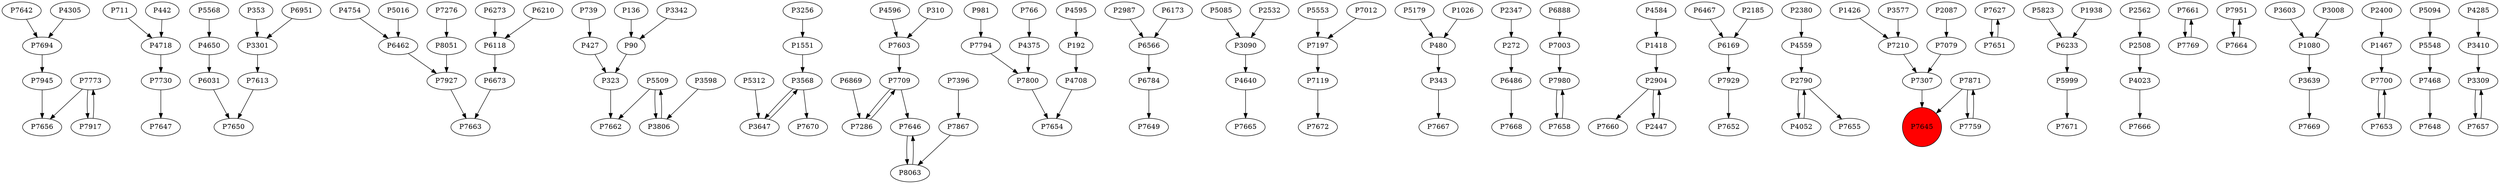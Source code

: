 digraph {
	P7642 -> P7694
	P7730 -> P7647
	P7773 -> P7656
	P7613 -> P7650
	P5016 -> P6462
	P90 -> P323
	P3568 -> P3647
	P4596 -> P7603
	P192 -> P4708
	P7927 -> P7663
	P6566 -> P6784
	P8051 -> P7927
	P5509 -> P7662
	P7773 -> P7917
	P5085 -> P3090
	P7119 -> P7672
	P5553 -> P7197
	P343 -> P7667
	P272 -> P6486
	P5568 -> P4650
	P7003 -> P7980
	P2904 -> P7660
	P5179 -> P480
	P6673 -> P7663
	P6169 -> P7929
	P2904 -> P2447
	P1418 -> P2904
	P4559 -> P2790
	P310 -> P7603
	P4708 -> P7654
	P7794 -> P7800
	P5509 -> P3806
	P7871 -> P7645
	P766 -> P4375
	P7627 -> P7651
	P3568 -> P7670
	P4718 -> P7730
	P4640 -> P7665
	P1026 -> P480
	P7651 -> P7627
	P7197 -> P7119
	P6233 -> P5999
	P7929 -> P7652
	P3301 -> P7613
	P6210 -> P6118
	P5823 -> P6233
	P2987 -> P6566
	P6467 -> P6169
	P2185 -> P6169
	P2532 -> P3090
	P1426 -> P7210
	P4023 -> P7666
	P3256 -> P1551
	P427 -> P323
	P3090 -> P4640
	P7661 -> P7769
	P4754 -> P6462
	P6118 -> P6673
	P7012 -> P7197
	P1938 -> P6233
	P7871 -> P7759
	P6486 -> P7668
	P739 -> P427
	P4650 -> P6031
	P480 -> P343
	P2447 -> P2904
	P7951 -> P7664
	P7664 -> P7951
	P7079 -> P7307
	P7286 -> P7709
	P7945 -> P7656
	P3603 -> P1080
	P4595 -> P192
	P1551 -> P3568
	P5312 -> P3647
	P3598 -> P3806
	P4584 -> P1418
	P3577 -> P7210
	P2347 -> P272
	P1467 -> P7700
	P7694 -> P7945
	P6869 -> P7286
	P353 -> P3301
	P6273 -> P6118
	P711 -> P4718
	P136 -> P90
	P7917 -> P7773
	P5094 -> P5548
	P6462 -> P7927
	P7646 -> P8063
	P2790 -> P4052
	P8063 -> P7646
	P3639 -> P7669
	P7658 -> P7980
	P6951 -> P3301
	P6173 -> P6566
	P3410 -> P3309
	P7468 -> P7648
	P5548 -> P7468
	P7210 -> P7307
	P3806 -> P5509
	P3008 -> P1080
	P7396 -> P7867
	P7800 -> P7654
	P4375 -> P7800
	P7603 -> P7709
	P2380 -> P4559
	P442 -> P4718
	P4305 -> P7694
	P2400 -> P1467
	P3342 -> P90
	P7276 -> P8051
	P3309 -> P7657
	P5999 -> P7671
	P7709 -> P7286
	P6784 -> P7649
	P7653 -> P7700
	P4285 -> P3410
	P981 -> P7794
	P7980 -> P7658
	P7657 -> P3309
	P323 -> P7662
	P4052 -> P2790
	P7307 -> P7645
	P2087 -> P7079
	P7867 -> P8063
	P7709 -> P7646
	P2508 -> P4023
	P7759 -> P7871
	P2790 -> P7655
	P1080 -> P3639
	P7700 -> P7653
	P6888 -> P7003
	P6031 -> P7650
	P3647 -> P3568
	P2562 -> P2508
	P7769 -> P7661
	P7645 [shape=circle]
	P7645 [style=filled]
	P7645 [fillcolor=red]
}